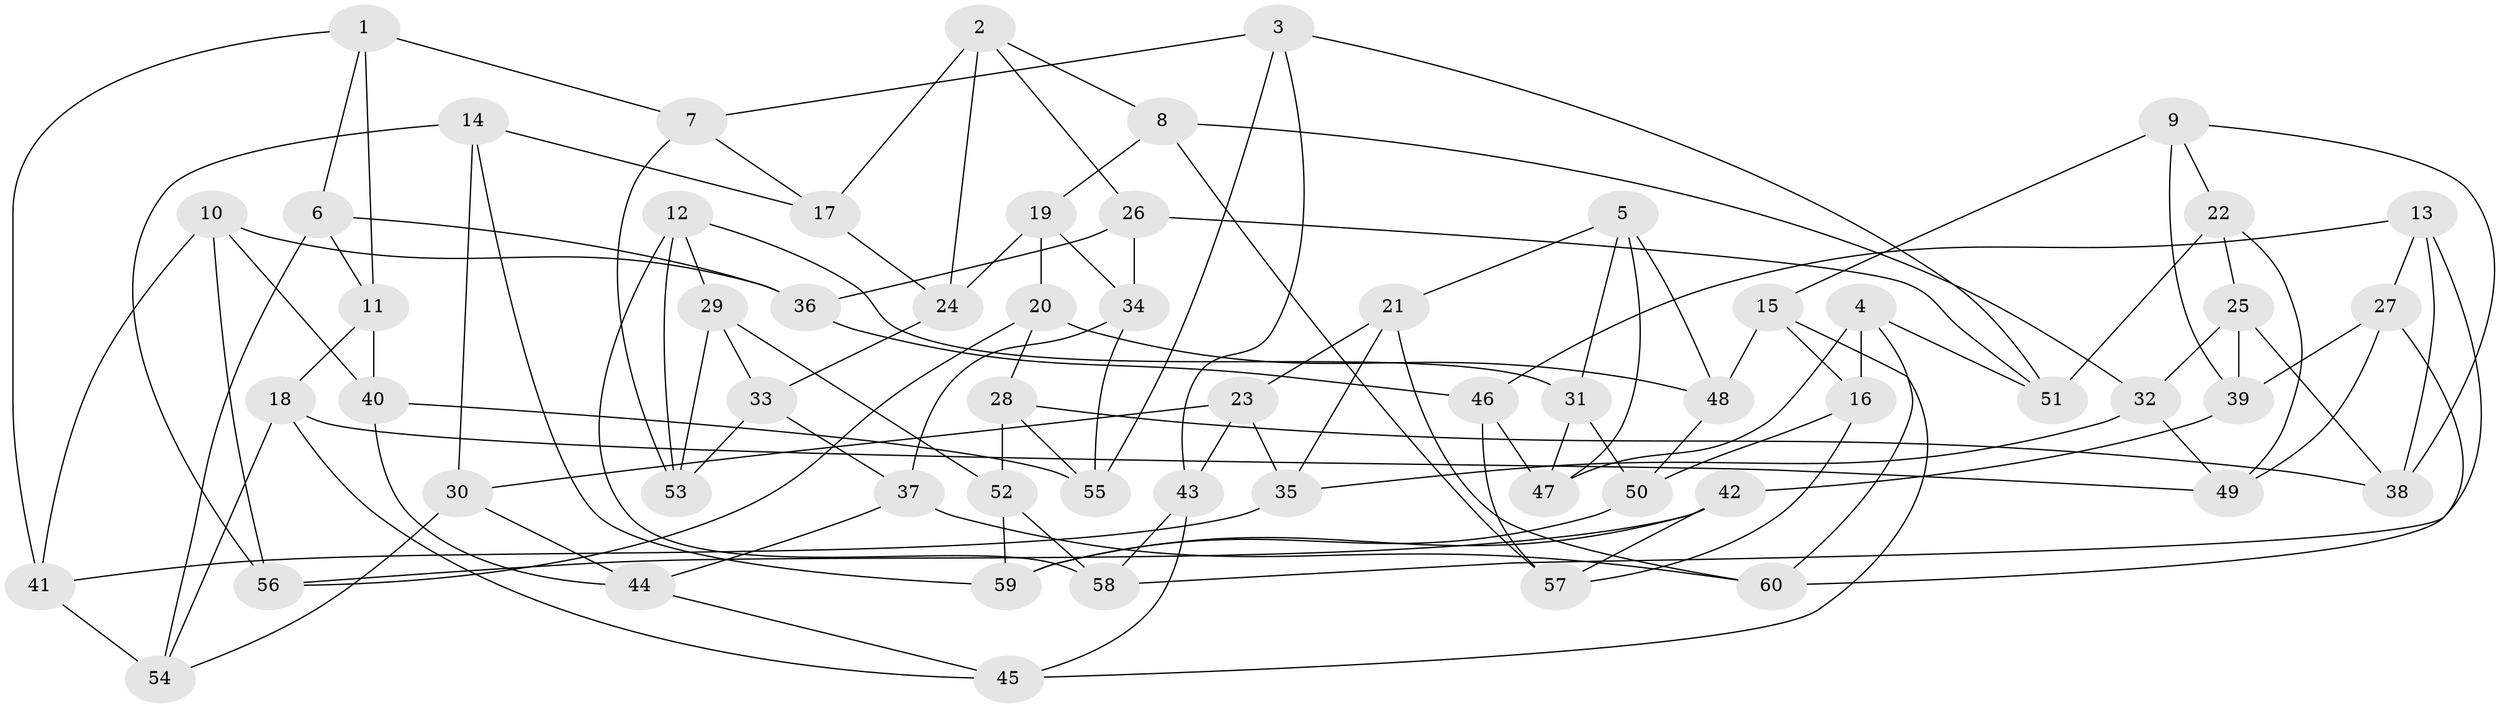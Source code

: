 // Generated by graph-tools (version 1.1) at 2025/50/03/09/25 03:50:45]
// undirected, 60 vertices, 120 edges
graph export_dot {
graph [start="1"]
  node [color=gray90,style=filled];
  1;
  2;
  3;
  4;
  5;
  6;
  7;
  8;
  9;
  10;
  11;
  12;
  13;
  14;
  15;
  16;
  17;
  18;
  19;
  20;
  21;
  22;
  23;
  24;
  25;
  26;
  27;
  28;
  29;
  30;
  31;
  32;
  33;
  34;
  35;
  36;
  37;
  38;
  39;
  40;
  41;
  42;
  43;
  44;
  45;
  46;
  47;
  48;
  49;
  50;
  51;
  52;
  53;
  54;
  55;
  56;
  57;
  58;
  59;
  60;
  1 -- 7;
  1 -- 6;
  1 -- 11;
  1 -- 41;
  2 -- 24;
  2 -- 17;
  2 -- 26;
  2 -- 8;
  3 -- 43;
  3 -- 55;
  3 -- 7;
  3 -- 51;
  4 -- 16;
  4 -- 60;
  4 -- 51;
  4 -- 47;
  5 -- 47;
  5 -- 31;
  5 -- 48;
  5 -- 21;
  6 -- 11;
  6 -- 54;
  6 -- 36;
  7 -- 53;
  7 -- 17;
  8 -- 57;
  8 -- 32;
  8 -- 19;
  9 -- 22;
  9 -- 38;
  9 -- 15;
  9 -- 39;
  10 -- 41;
  10 -- 56;
  10 -- 40;
  10 -- 36;
  11 -- 18;
  11 -- 40;
  12 -- 31;
  12 -- 29;
  12 -- 53;
  12 -- 58;
  13 -- 46;
  13 -- 27;
  13 -- 38;
  13 -- 58;
  14 -- 17;
  14 -- 59;
  14 -- 56;
  14 -- 30;
  15 -- 16;
  15 -- 48;
  15 -- 45;
  16 -- 57;
  16 -- 50;
  17 -- 24;
  18 -- 45;
  18 -- 54;
  18 -- 49;
  19 -- 24;
  19 -- 34;
  19 -- 20;
  20 -- 48;
  20 -- 56;
  20 -- 28;
  21 -- 60;
  21 -- 23;
  21 -- 35;
  22 -- 51;
  22 -- 25;
  22 -- 49;
  23 -- 35;
  23 -- 43;
  23 -- 30;
  24 -- 33;
  25 -- 32;
  25 -- 39;
  25 -- 38;
  26 -- 34;
  26 -- 51;
  26 -- 36;
  27 -- 39;
  27 -- 49;
  27 -- 60;
  28 -- 52;
  28 -- 38;
  28 -- 55;
  29 -- 33;
  29 -- 52;
  29 -- 53;
  30 -- 44;
  30 -- 54;
  31 -- 47;
  31 -- 50;
  32 -- 35;
  32 -- 49;
  33 -- 37;
  33 -- 53;
  34 -- 55;
  34 -- 37;
  35 -- 41;
  36 -- 46;
  37 -- 44;
  37 -- 60;
  39 -- 42;
  40 -- 44;
  40 -- 55;
  41 -- 54;
  42 -- 57;
  42 -- 56;
  42 -- 59;
  43 -- 45;
  43 -- 58;
  44 -- 45;
  46 -- 47;
  46 -- 57;
  48 -- 50;
  50 -- 59;
  52 -- 58;
  52 -- 59;
}
